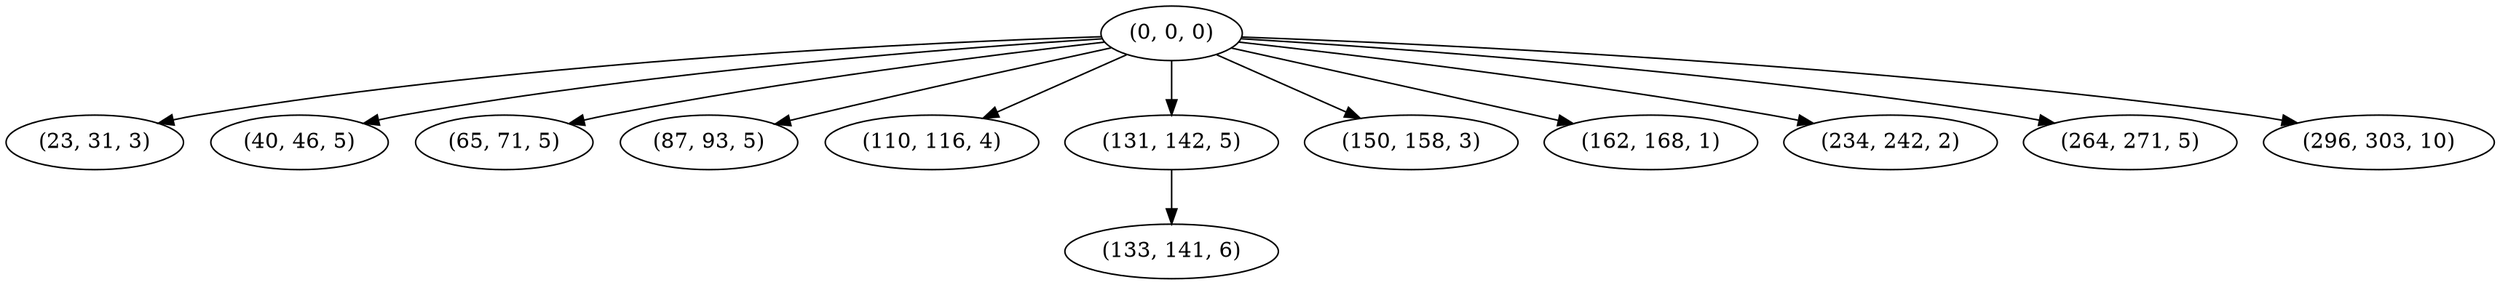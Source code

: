 digraph tree {
    "(0, 0, 0)";
    "(23, 31, 3)";
    "(40, 46, 5)";
    "(65, 71, 5)";
    "(87, 93, 5)";
    "(110, 116, 4)";
    "(131, 142, 5)";
    "(133, 141, 6)";
    "(150, 158, 3)";
    "(162, 168, 1)";
    "(234, 242, 2)";
    "(264, 271, 5)";
    "(296, 303, 10)";
    "(0, 0, 0)" -> "(23, 31, 3)";
    "(0, 0, 0)" -> "(40, 46, 5)";
    "(0, 0, 0)" -> "(65, 71, 5)";
    "(0, 0, 0)" -> "(87, 93, 5)";
    "(0, 0, 0)" -> "(110, 116, 4)";
    "(0, 0, 0)" -> "(131, 142, 5)";
    "(0, 0, 0)" -> "(150, 158, 3)";
    "(0, 0, 0)" -> "(162, 168, 1)";
    "(0, 0, 0)" -> "(234, 242, 2)";
    "(0, 0, 0)" -> "(264, 271, 5)";
    "(0, 0, 0)" -> "(296, 303, 10)";
    "(131, 142, 5)" -> "(133, 141, 6)";
}
